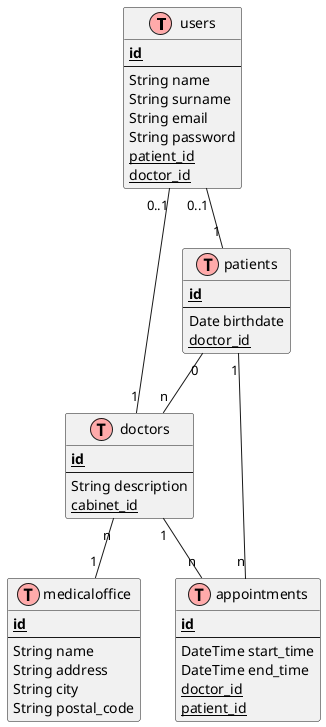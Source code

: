 @startuml
!define Table(name,desc) class name as "desc" << (T,#FFAAAA) >>
!define PK(x) <b><u>x</u></b>
!define FK(x) <u>x</u>

Table(users, "users") {
  PK(id)
  --
  String name
  String surname
  String email
  String password
  FK(patient_id)
  FK(doctor_id)
}

Table(doctors, "doctors") {
  PK(id)
  --
  String description
  FK(cabinet_id)
}

Table("medicaloffice", "medicaloffice") {
  PK(id)
  --
  String name
  String address
  String city
  String postal_code
}

Table(patients, "patients") {
  PK(id)
  --
  Date birthdate
  FK(doctor_id)
}

Table(appointments, "appointments") {
  PK(id)
  --
  DateTime start_time
  DateTime end_time
  FK(doctor_id)
  FK(patient_id)
}

users "0..1" -- "1" patients
users "0..1" -- "1" doctors
doctors "n" -- "1" medicaloffice
patients "0" -- "n" doctors
doctors "1" -- "n" appointments
patients "1" -- "n" appointments
@enduml
